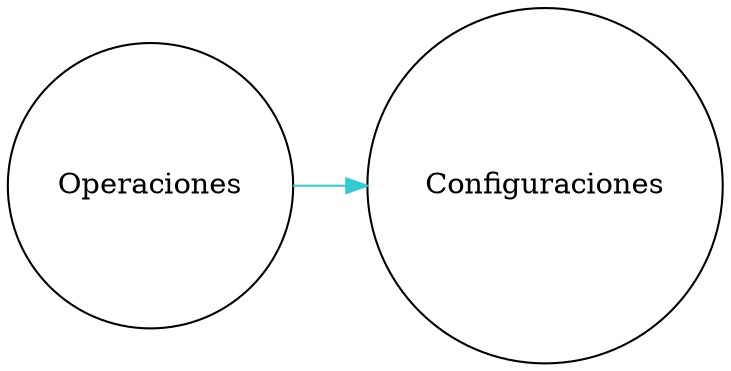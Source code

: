  digraph G {
    node [shape=circle];
    node [color="#000000"];
    edge [color="#31cbd2"];
    rankdir=LR;
    node0 [label="Operaciones"];
    node1 [label="Configuraciones"];
    node0 -> node1;
    }

    